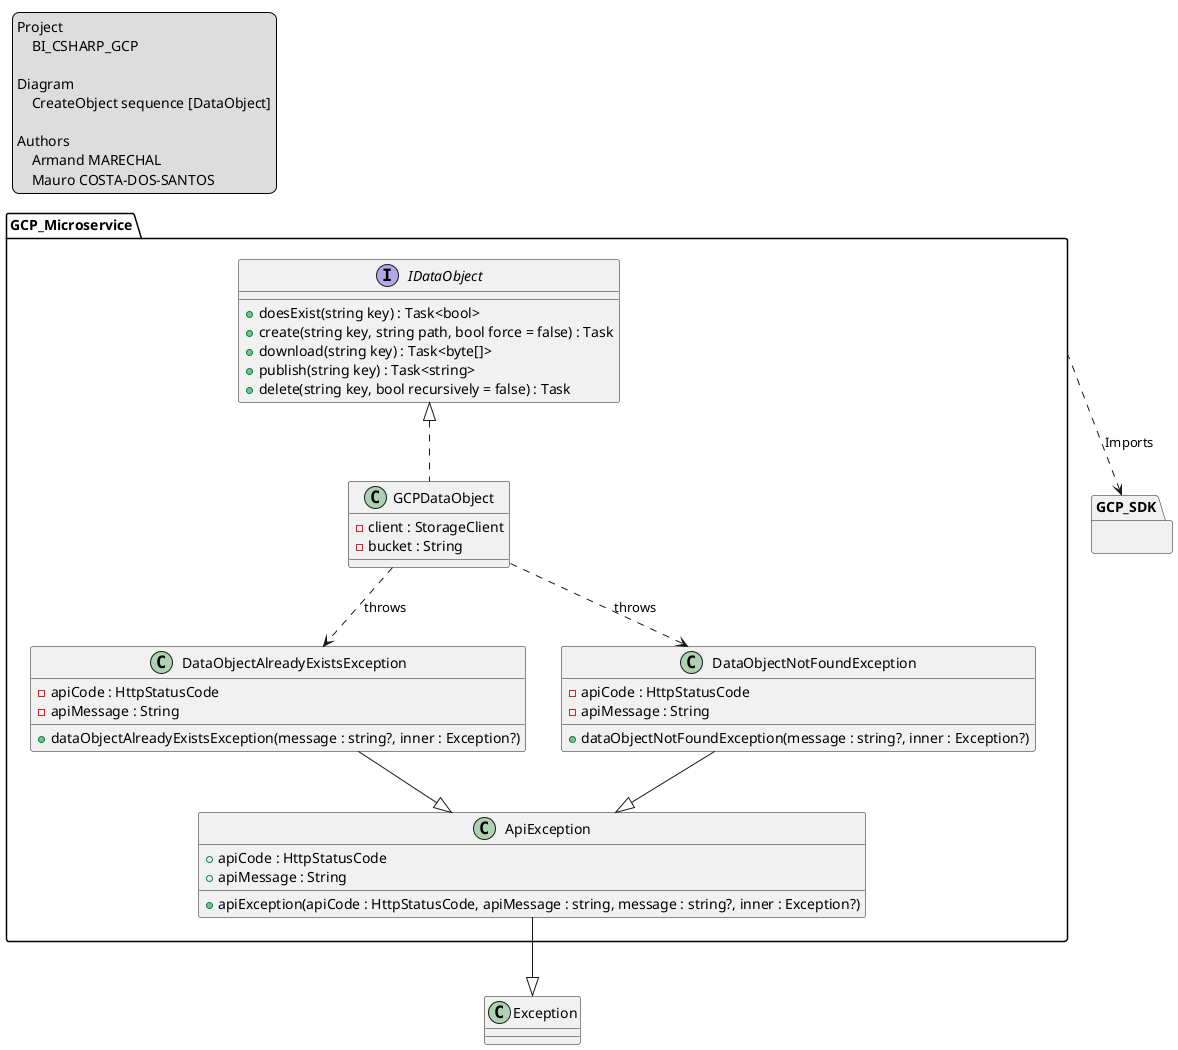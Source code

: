 @startuml DataObject

legend top left
    Project
        BI_CSHARP_GCP

    Diagram
        CreateObject sequence [DataObject]

    Authors
        Armand MARECHAL
        Mauro COSTA-DOS-SANTOS 
endlegend

package GCP_Microservice {
    interface IDataObject {
     +doesExist(string key) : Task<bool>
     +create(string key, string path, bool force = false) : Task
     +download(string key) : Task<byte[]>
     +publish(string key) : Task<string>
     +delete(string key, bool recursively = false) : Task
    }

    class GCPDataObject {
     -client : StorageClient
     -bucket : String
    }

    class ApiException {
     +apiException(apiCode : HttpStatusCode, apiMessage : string, message : string?, inner : Exception?)
     +apiCode : HttpStatusCode
     +apiMessage : String
    }

    class DataObjectAlreadyExistsException {
     +dataObjectAlreadyExistsException(message : string?, inner : Exception?)
     -apiCode : HttpStatusCode
     -apiMessage : String
    }

    class DataObjectNotFoundException {
     +dataObjectNotFoundException(message : string?, inner : Exception?)
     -apiCode : HttpStatusCode
     -apiMessage : String
    }
}

package GCP_SDK {}

IDataObject <|.. GCPDataObject
GCP_Microservice ..> GCP_SDK: Imports

class Exception

GCPDataObject ..> DataObjectAlreadyExistsException : throws
GCPDataObject ..> DataObjectNotFoundException : throws

DataObjectAlreadyExistsException --|> ApiException
DataObjectNotFoundException --|> ApiException

ApiException --|> Exception

@enduml
